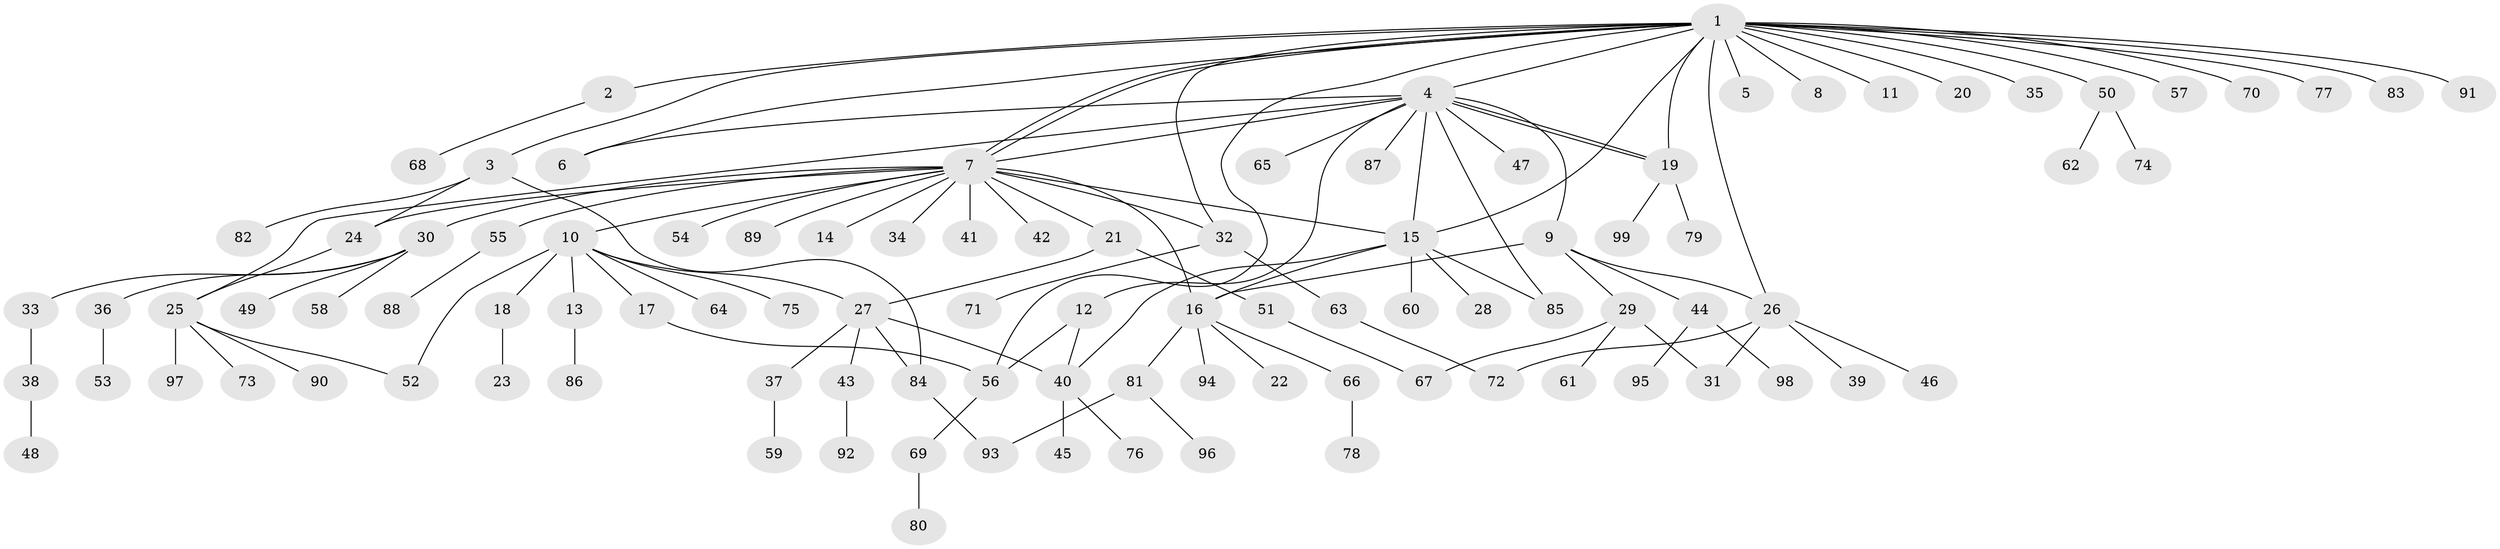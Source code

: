 // coarse degree distribution, {21: 0.01694915254237288, 1: 0.8305084745762712, 4: 0.01694915254237288, 7: 0.01694915254237288, 3: 0.03389830508474576, 2: 0.03389830508474576, 12: 0.01694915254237288, 19: 0.01694915254237288, 6: 0.01694915254237288}
// Generated by graph-tools (version 1.1) at 2025/50/03/04/25 21:50:38]
// undirected, 99 vertices, 123 edges
graph export_dot {
graph [start="1"]
  node [color=gray90,style=filled];
  1;
  2;
  3;
  4;
  5;
  6;
  7;
  8;
  9;
  10;
  11;
  12;
  13;
  14;
  15;
  16;
  17;
  18;
  19;
  20;
  21;
  22;
  23;
  24;
  25;
  26;
  27;
  28;
  29;
  30;
  31;
  32;
  33;
  34;
  35;
  36;
  37;
  38;
  39;
  40;
  41;
  42;
  43;
  44;
  45;
  46;
  47;
  48;
  49;
  50;
  51;
  52;
  53;
  54;
  55;
  56;
  57;
  58;
  59;
  60;
  61;
  62;
  63;
  64;
  65;
  66;
  67;
  68;
  69;
  70;
  71;
  72;
  73;
  74;
  75;
  76;
  77;
  78;
  79;
  80;
  81;
  82;
  83;
  84;
  85;
  86;
  87;
  88;
  89;
  90;
  91;
  92;
  93;
  94;
  95;
  96;
  97;
  98;
  99;
  1 -- 2;
  1 -- 3;
  1 -- 4;
  1 -- 5;
  1 -- 6;
  1 -- 7;
  1 -- 7;
  1 -- 8;
  1 -- 11;
  1 -- 15;
  1 -- 19;
  1 -- 20;
  1 -- 26;
  1 -- 32;
  1 -- 35;
  1 -- 50;
  1 -- 56;
  1 -- 57;
  1 -- 70;
  1 -- 77;
  1 -- 83;
  1 -- 91;
  2 -- 68;
  3 -- 24;
  3 -- 82;
  3 -- 84;
  4 -- 6;
  4 -- 7;
  4 -- 9;
  4 -- 12;
  4 -- 15;
  4 -- 19;
  4 -- 19;
  4 -- 25;
  4 -- 47;
  4 -- 65;
  4 -- 85;
  4 -- 87;
  7 -- 10;
  7 -- 14;
  7 -- 15;
  7 -- 16;
  7 -- 21;
  7 -- 24;
  7 -- 30;
  7 -- 32;
  7 -- 34;
  7 -- 41;
  7 -- 42;
  7 -- 54;
  7 -- 55;
  7 -- 89;
  9 -- 16;
  9 -- 26;
  9 -- 29;
  9 -- 44;
  10 -- 13;
  10 -- 17;
  10 -- 18;
  10 -- 27;
  10 -- 52;
  10 -- 64;
  10 -- 75;
  12 -- 40;
  12 -- 56;
  13 -- 86;
  15 -- 16;
  15 -- 28;
  15 -- 40;
  15 -- 60;
  15 -- 85;
  16 -- 22;
  16 -- 66;
  16 -- 81;
  16 -- 94;
  17 -- 56;
  18 -- 23;
  19 -- 79;
  19 -- 99;
  21 -- 27;
  21 -- 51;
  24 -- 25;
  25 -- 52;
  25 -- 73;
  25 -- 90;
  25 -- 97;
  26 -- 31;
  26 -- 39;
  26 -- 46;
  26 -- 72;
  27 -- 37;
  27 -- 40;
  27 -- 43;
  27 -- 84;
  29 -- 31;
  29 -- 61;
  29 -- 67;
  30 -- 33;
  30 -- 36;
  30 -- 49;
  30 -- 58;
  32 -- 63;
  32 -- 71;
  33 -- 38;
  36 -- 53;
  37 -- 59;
  38 -- 48;
  40 -- 45;
  40 -- 76;
  43 -- 92;
  44 -- 95;
  44 -- 98;
  50 -- 62;
  50 -- 74;
  51 -- 67;
  55 -- 88;
  56 -- 69;
  63 -- 72;
  66 -- 78;
  69 -- 80;
  81 -- 93;
  81 -- 96;
  84 -- 93;
}
